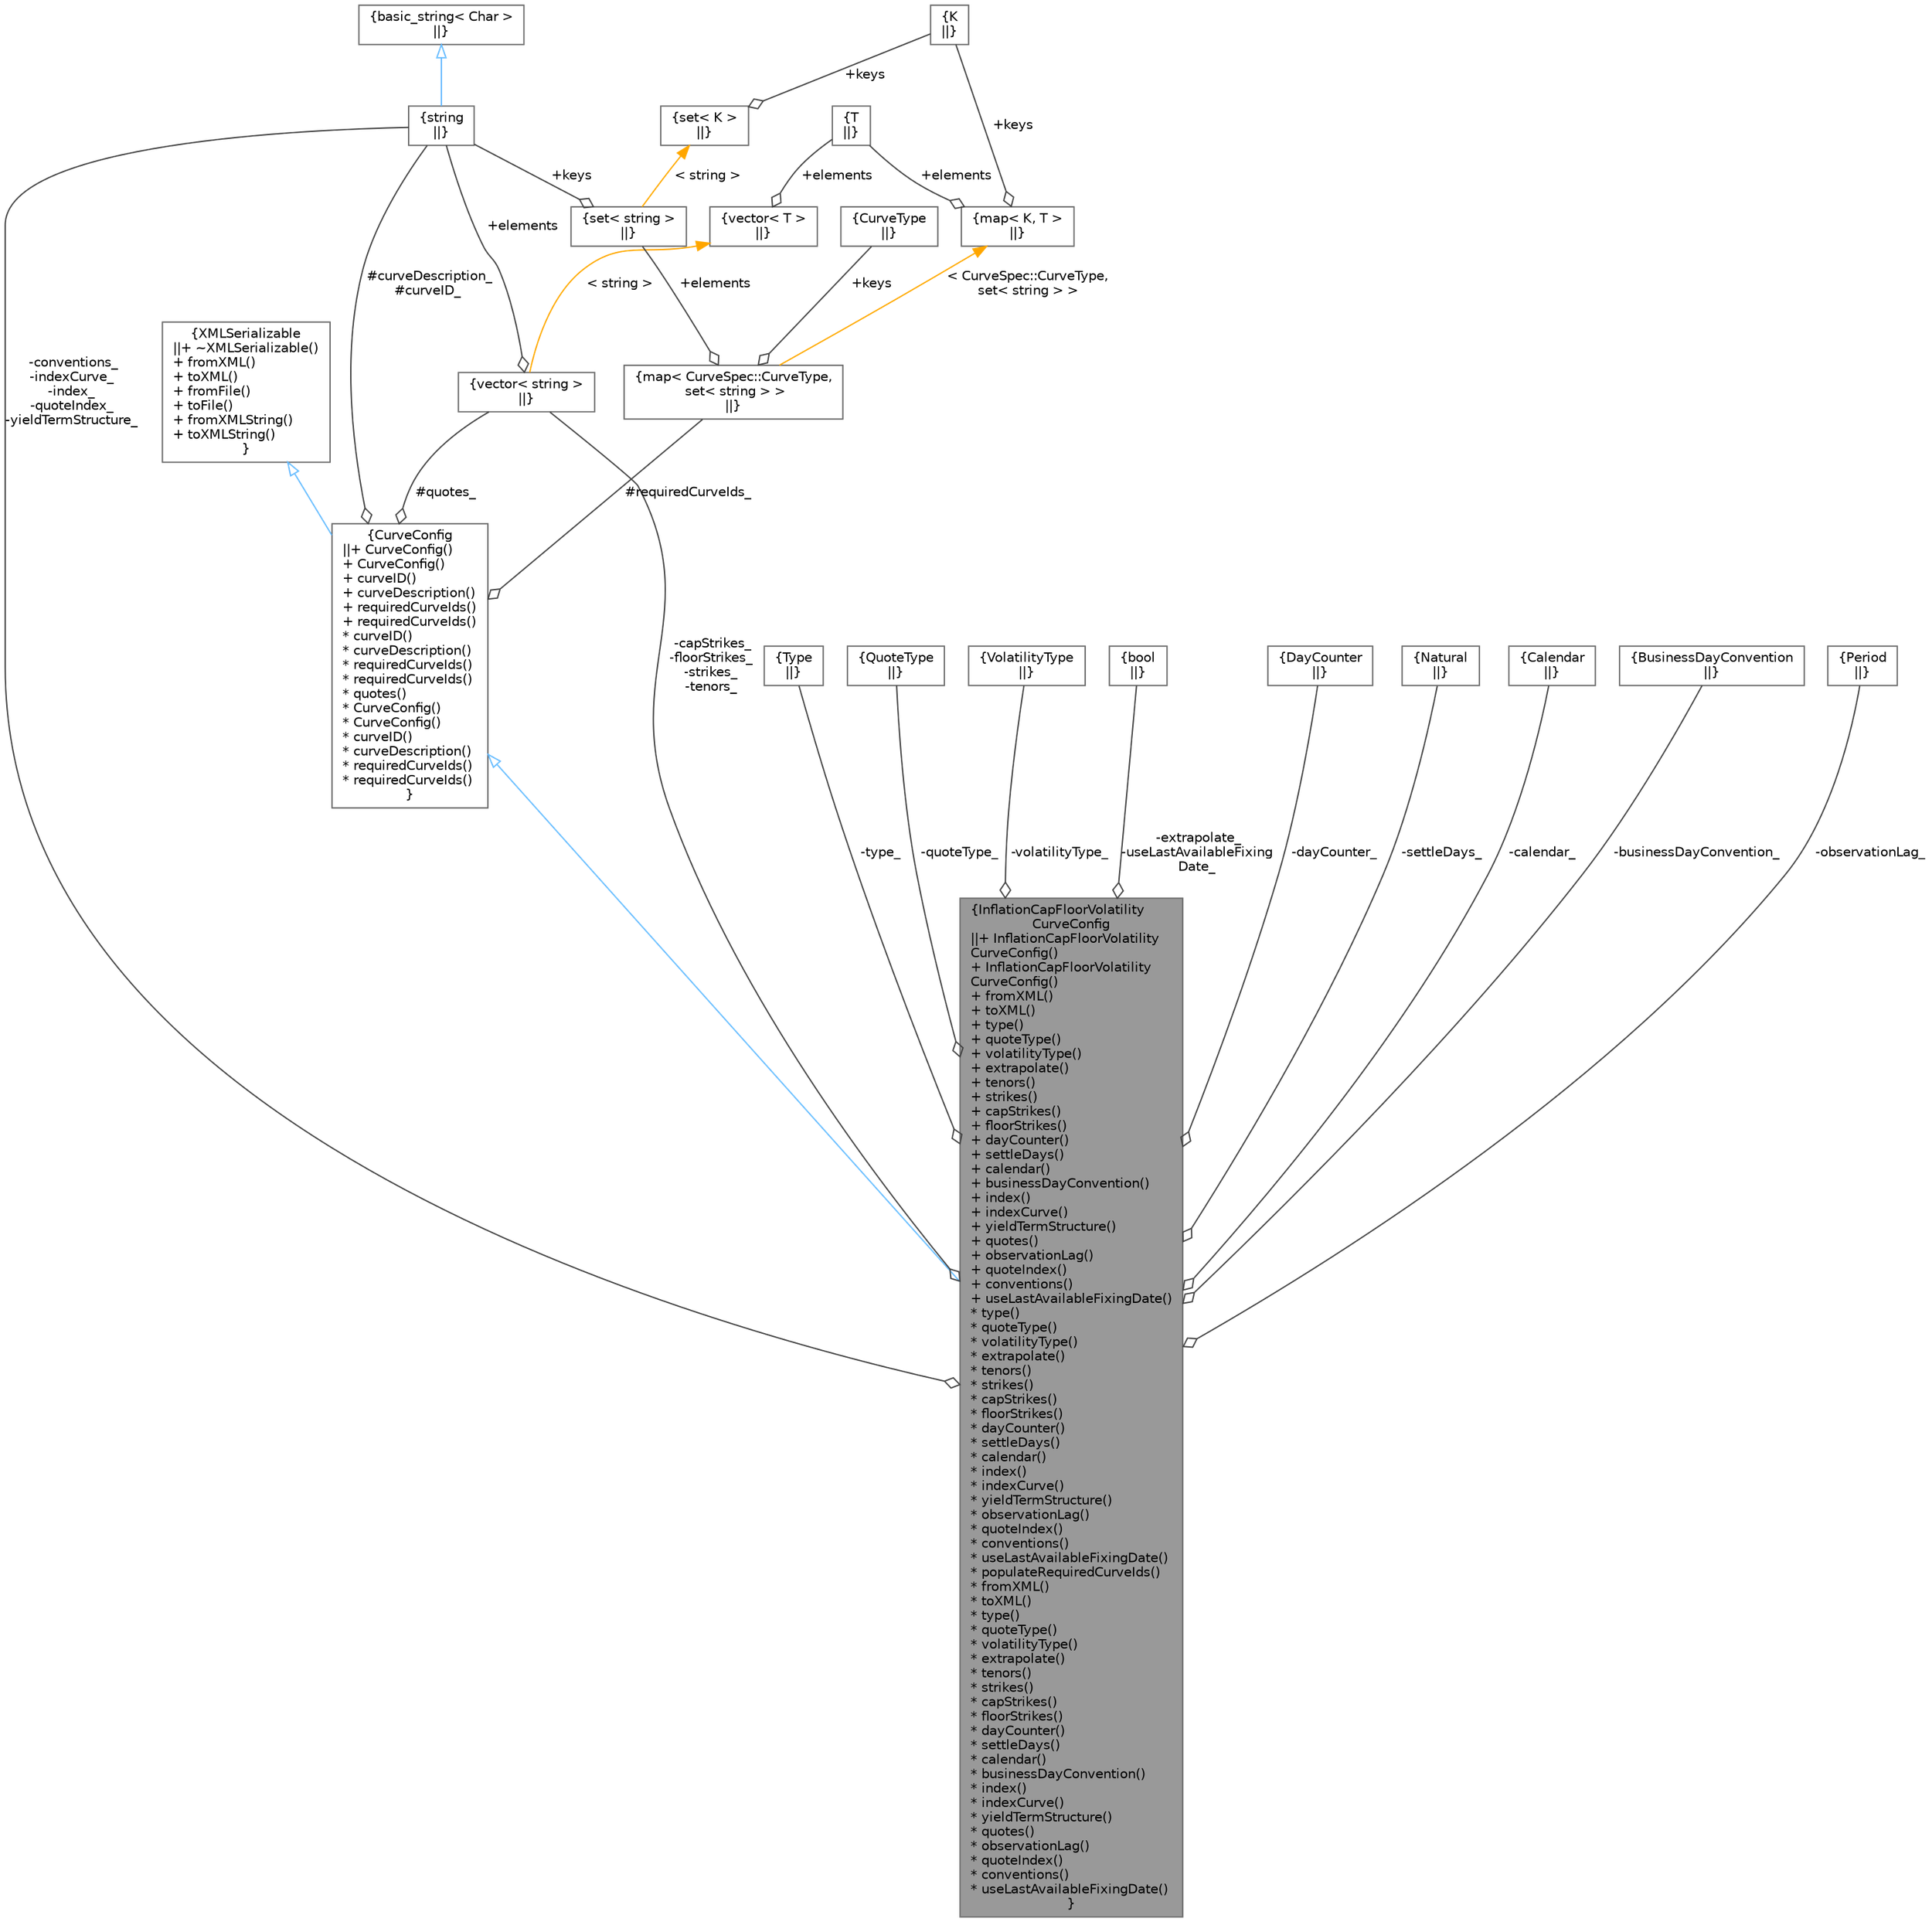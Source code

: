 digraph "InflationCapFloorVolatilityCurveConfig"
{
 // INTERACTIVE_SVG=YES
 // LATEX_PDF_SIZE
  bgcolor="transparent";
  edge [fontname=Helvetica,fontsize=10,labelfontname=Helvetica,labelfontsize=10];
  node [fontname=Helvetica,fontsize=10,shape=box,height=0.2,width=0.4];
  Node1 [label="{InflationCapFloorVolatility\lCurveConfig\n||+ InflationCapFloorVolatility\lCurveConfig()\l+ InflationCapFloorVolatility\lCurveConfig()\l+ fromXML()\l+ toXML()\l+ type()\l+ quoteType()\l+ volatilityType()\l+ extrapolate()\l+ tenors()\l+ strikes()\l+ capStrikes()\l+ floorStrikes()\l+ dayCounter()\l+ settleDays()\l+ calendar()\l+ businessDayConvention()\l+ index()\l+ indexCurve()\l+ yieldTermStructure()\l+ quotes()\l+ observationLag()\l+ quoteIndex()\l+ conventions()\l+ useLastAvailableFixingDate()\l* type()\l* quoteType()\l* volatilityType()\l* extrapolate()\l* tenors()\l* strikes()\l* capStrikes()\l* floorStrikes()\l* dayCounter()\l* settleDays()\l* calendar()\l* index()\l* indexCurve()\l* yieldTermStructure()\l* observationLag()\l* quoteIndex()\l* conventions()\l* useLastAvailableFixingDate()\l* populateRequiredCurveIds()\l* fromXML()\l* toXML()\l* type()\l* quoteType()\l* volatilityType()\l* extrapolate()\l* tenors()\l* strikes()\l* capStrikes()\l* floorStrikes()\l* dayCounter()\l* settleDays()\l* calendar()\l* businessDayConvention()\l* index()\l* indexCurve()\l* yieldTermStructure()\l* quotes()\l* observationLag()\l* quoteIndex()\l* conventions()\l* useLastAvailableFixingDate()\l}",height=0.2,width=0.4,color="gray40", fillcolor="grey60", style="filled", fontcolor="black",tooltip="Inflation CapFloor volatility curve configuration class."];
  Node2 -> Node1 [dir="back",color="steelblue1",style="solid",arrowtail="onormal"];
  Node2 [label="{CurveConfig\n||+ CurveConfig()\l+ CurveConfig()\l+ curveID()\l+ curveDescription()\l+ requiredCurveIds()\l+ requiredCurveIds()\l* curveID()\l* curveDescription()\l* requiredCurveIds()\l* requiredCurveIds()\l* quotes()\l* CurveConfig()\l* CurveConfig()\l* curveID()\l* curveDescription()\l* requiredCurveIds()\l* requiredCurveIds()\l}",height=0.2,width=0.4,color="gray40", fillcolor="white", style="filled",URL="$classore_1_1data_1_1_curve_config.html",tooltip="Base curve configuration."];
  Node3 -> Node2 [dir="back",color="steelblue1",style="solid",arrowtail="onormal"];
  Node3 [label="{XMLSerializable\n||+ ~XMLSerializable()\l+ fromXML()\l+ toXML()\l+ fromFile()\l+ toFile()\l+ fromXMLString()\l+ toXMLString()\l}",height=0.2,width=0.4,color="gray40", fillcolor="white", style="filled",URL="$classore_1_1data_1_1_x_m_l_serializable.html",tooltip="Base class for all serializable classes."];
  Node4 -> Node2 [color="grey25",style="solid",label=" #curveDescription_\n#curveID_" ,arrowhead="odiamond"];
  Node4 [label="{string\n||}",height=0.2,width=0.4,color="gray40", fillcolor="white", style="filled",tooltip=" "];
  Node5 -> Node4 [dir="back",color="steelblue1",style="solid",arrowtail="onormal"];
  Node5 [label="{basic_string\< Char \>\n||}",height=0.2,width=0.4,color="gray40", fillcolor="white", style="filled",tooltip=" "];
  Node6 -> Node2 [color="grey25",style="solid",label=" #quotes_" ,arrowhead="odiamond"];
  Node6 [label="{vector\< string \>\n||}",height=0.2,width=0.4,color="gray40", fillcolor="white", style="filled",tooltip=" "];
  Node4 -> Node6 [color="grey25",style="solid",label=" +elements" ,arrowhead="odiamond"];
  Node7 -> Node6 [dir="back",color="orange",style="solid",label=" \< string \>" ];
  Node7 [label="{vector\< T \>\n||}",height=0.2,width=0.4,color="gray40", fillcolor="white", style="filled",tooltip=" "];
  Node8 -> Node7 [color="grey25",style="solid",label=" +elements" ,arrowhead="odiamond"];
  Node8 [label="{T\n||}",height=0.2,width=0.4,color="gray40", fillcolor="white", style="filled",tooltip=" "];
  Node9 -> Node2 [color="grey25",style="solid",label=" #requiredCurveIds_" ,arrowhead="odiamond"];
  Node9 [label="{map\< CurveSpec::CurveType,\l set\< string \> \>\n||}",height=0.2,width=0.4,color="gray40", fillcolor="white", style="filled",tooltip=" "];
  Node10 -> Node9 [color="grey25",style="solid",label=" +keys" ,arrowhead="odiamond"];
  Node10 [label="{CurveType\n||}",height=0.2,width=0.4,color="gray40", fillcolor="white", style="filled",tooltip=" "];
  Node11 -> Node9 [color="grey25",style="solid",label=" +elements" ,arrowhead="odiamond"];
  Node11 [label="{set\< string \>\n||}",height=0.2,width=0.4,color="gray40", fillcolor="white", style="filled",tooltip=" "];
  Node4 -> Node11 [color="grey25",style="solid",label=" +keys" ,arrowhead="odiamond"];
  Node12 -> Node11 [dir="back",color="orange",style="solid",label=" \< string \>" ];
  Node12 [label="{set\< K \>\n||}",height=0.2,width=0.4,color="gray40", fillcolor="white", style="filled",tooltip=" "];
  Node13 -> Node12 [color="grey25",style="solid",label=" +keys" ,arrowhead="odiamond"];
  Node13 [label="{K\n||}",height=0.2,width=0.4,color="gray40", fillcolor="white", style="filled",tooltip=" "];
  Node14 -> Node9 [dir="back",color="orange",style="solid",label=" \< CurveSpec::CurveType,\l set\< string \> \>" ];
  Node14 [label="{map\< K, T \>\n||}",height=0.2,width=0.4,color="gray40", fillcolor="white", style="filled",tooltip=" "];
  Node13 -> Node14 [color="grey25",style="solid",label=" +keys" ,arrowhead="odiamond"];
  Node8 -> Node14 [color="grey25",style="solid",label=" +elements" ,arrowhead="odiamond"];
  Node15 -> Node1 [color="grey25",style="solid",label=" -type_" ,arrowhead="odiamond"];
  Node15 [label="{Type\n||}",height=0.2,width=0.4,color="gray40", fillcolor="white", style="filled",tooltip=" "];
  Node16 -> Node1 [color="grey25",style="solid",label=" -quoteType_" ,arrowhead="odiamond"];
  Node16 [label="{QuoteType\n||}",height=0.2,width=0.4,color="gray40", fillcolor="white", style="filled",tooltip=" "];
  Node17 -> Node1 [color="grey25",style="solid",label=" -volatilityType_" ,arrowhead="odiamond"];
  Node17 [label="{VolatilityType\n||}",height=0.2,width=0.4,color="gray40", fillcolor="white", style="filled",tooltip=" "];
  Node18 -> Node1 [color="grey25",style="solid",label=" -extrapolate_\n-useLastAvailableFixing\lDate_" ,arrowhead="odiamond"];
  Node18 [label="{bool\n||}",height=0.2,width=0.4,color="gray40", fillcolor="white", style="filled",URL="$classbool.html",tooltip=" "];
  Node6 -> Node1 [color="grey25",style="solid",label=" -capStrikes_\n-floorStrikes_\n-strikes_\n-tenors_" ,arrowhead="odiamond"];
  Node19 -> Node1 [color="grey25",style="solid",label=" -dayCounter_" ,arrowhead="odiamond"];
  Node19 [label="{DayCounter\n||}",height=0.2,width=0.4,color="gray40", fillcolor="white", style="filled",tooltip=" "];
  Node20 -> Node1 [color="grey25",style="solid",label=" -settleDays_" ,arrowhead="odiamond"];
  Node20 [label="{Natural\n||}",height=0.2,width=0.4,color="gray40", fillcolor="white", style="filled",tooltip=" "];
  Node21 -> Node1 [color="grey25",style="solid",label=" -calendar_" ,arrowhead="odiamond"];
  Node21 [label="{Calendar\n||}",height=0.2,width=0.4,color="gray40", fillcolor="white", style="filled",tooltip=" "];
  Node22 -> Node1 [color="grey25",style="solid",label=" -businessDayConvention_" ,arrowhead="odiamond"];
  Node22 [label="{BusinessDayConvention\n||}",height=0.2,width=0.4,color="gray40", fillcolor="white", style="filled",tooltip=" "];
  Node4 -> Node1 [color="grey25",style="solid",label=" -conventions_\n-indexCurve_\n-index_\n-quoteIndex_\n-yieldTermStructure_" ,arrowhead="odiamond"];
  Node23 -> Node1 [color="grey25",style="solid",label=" -observationLag_" ,arrowhead="odiamond"];
  Node23 [label="{Period\n||}",height=0.2,width=0.4,color="gray40", fillcolor="white", style="filled",tooltip=" "];
}
